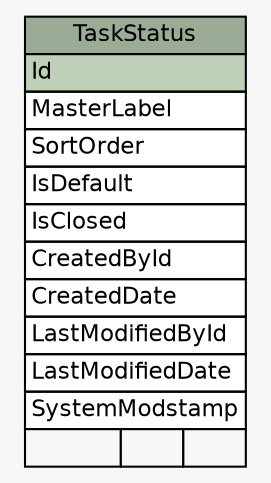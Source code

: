 // dot 2.36.0 on Mac OS X 10.11.6
// SchemaSpy rev 590
digraph "TaskStatus" {
  graph [
    rankdir="RL"
    bgcolor="#f7f7f7"
    nodesep="0.18"
    ranksep="0.46"
    fontname="Helvetica"
    fontsize="11"
  ];
  node [
    fontname="Helvetica"
    fontsize="11"
    shape="plaintext"
  ];
  edge [
    arrowsize="0.8"
  ];
  "TaskStatus" [
    label=<
    <TABLE BORDER="0" CELLBORDER="1" CELLSPACING="0" BGCOLOR="#ffffff">
      <TR><TD COLSPAN="3" BGCOLOR="#9bab96" ALIGN="CENTER">TaskStatus</TD></TR>
      <TR><TD PORT="Id" COLSPAN="3" BGCOLOR="#bed1b8" ALIGN="LEFT">Id</TD></TR>
      <TR><TD PORT="MasterLabel" COLSPAN="3" ALIGN="LEFT">MasterLabel</TD></TR>
      <TR><TD PORT="SortOrder" COLSPAN="3" ALIGN="LEFT">SortOrder</TD></TR>
      <TR><TD PORT="IsDefault" COLSPAN="3" ALIGN="LEFT">IsDefault</TD></TR>
      <TR><TD PORT="IsClosed" COLSPAN="3" ALIGN="LEFT">IsClosed</TD></TR>
      <TR><TD PORT="CreatedById" COLSPAN="3" ALIGN="LEFT">CreatedById</TD></TR>
      <TR><TD PORT="CreatedDate" COLSPAN="3" ALIGN="LEFT">CreatedDate</TD></TR>
      <TR><TD PORT="LastModifiedById" COLSPAN="3" ALIGN="LEFT">LastModifiedById</TD></TR>
      <TR><TD PORT="LastModifiedDate" COLSPAN="3" ALIGN="LEFT">LastModifiedDate</TD></TR>
      <TR><TD PORT="SystemModstamp" COLSPAN="3" ALIGN="LEFT">SystemModstamp</TD></TR>
      <TR><TD ALIGN="LEFT" BGCOLOR="#f7f7f7">  </TD><TD ALIGN="RIGHT" BGCOLOR="#f7f7f7">  </TD><TD ALIGN="RIGHT" BGCOLOR="#f7f7f7">  </TD></TR>
    </TABLE>>
    URL="tables/TaskStatus.html"
    tooltip="TaskStatus"
  ];
}
